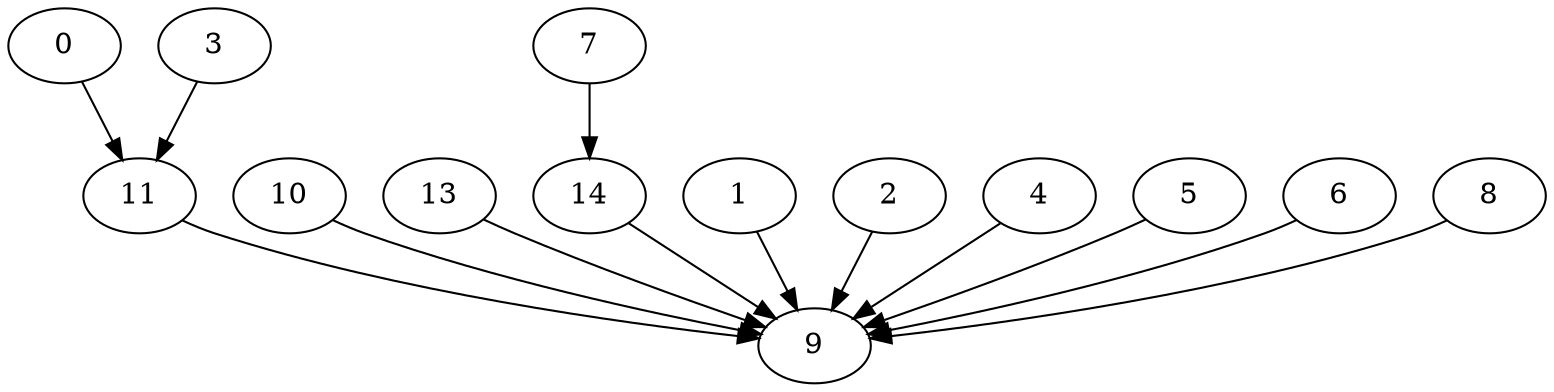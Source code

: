 digraph PartialOrder {
	# graph [rankdir=LR];
	0 -> 11;
	11 -> 9;
	10 -> 9;
	13 -> 9;
	14 -> 9;
	1 -> 9;
	2 -> 9;
	3 -> 11;
	4 -> 9;
	5 -> 9;
	6 -> 9;
	7 -> 14;
	8 -> 9;
}
